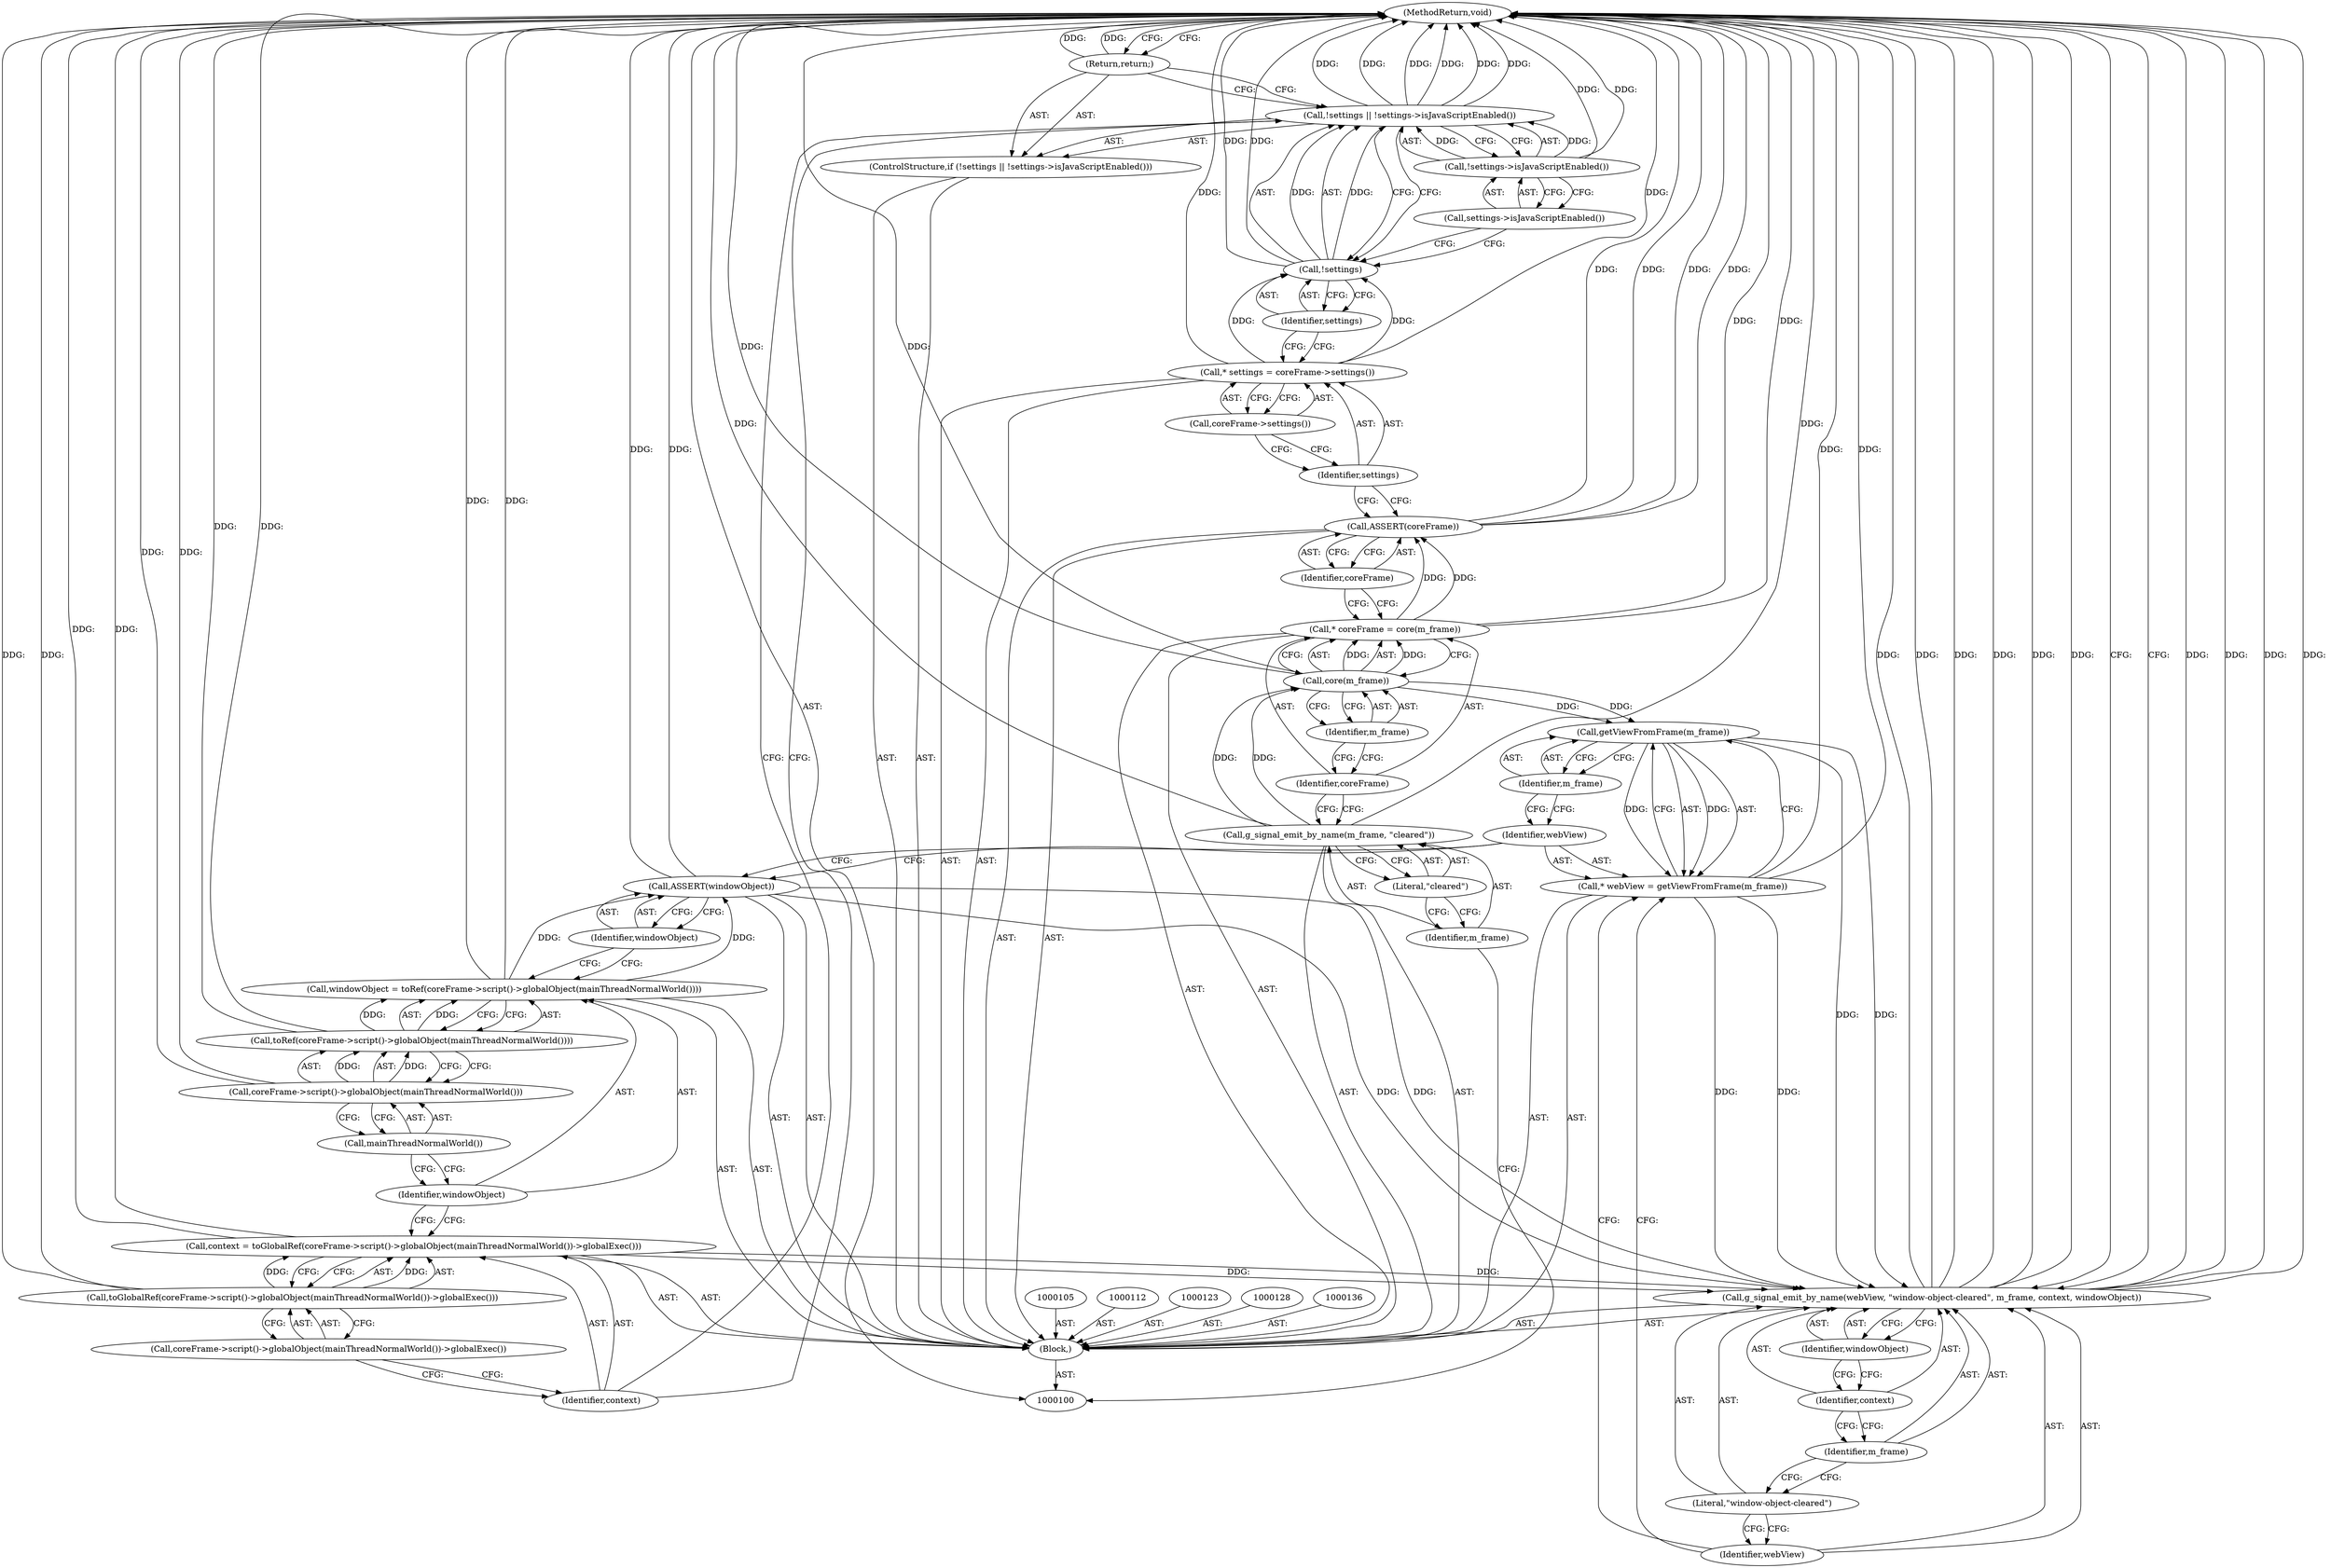 digraph "0_Chrome_a0af50481db56aa780942e8595a20c36b2c34f5c" {
"1000147" [label="(MethodReturn,void)"];
"1000122" [label="(Return,return;)"];
"1000124" [label="(Call,context = toGlobalRef(coreFrame->script()->globalObject(mainThreadNormalWorld())->globalExec()))"];
"1000125" [label="(Identifier,context)"];
"1000126" [label="(Call,toGlobalRef(coreFrame->script()->globalObject(mainThreadNormalWorld())->globalExec()))"];
"1000127" [label="(Call,coreFrame->script()->globalObject(mainThreadNormalWorld())->globalExec())"];
"1000129" [label="(Call,windowObject = toRef(coreFrame->script()->globalObject(mainThreadNormalWorld())))"];
"1000130" [label="(Identifier,windowObject)"];
"1000131" [label="(Call,toRef(coreFrame->script()->globalObject(mainThreadNormalWorld())))"];
"1000132" [label="(Call,coreFrame->script()->globalObject(mainThreadNormalWorld()))"];
"1000133" [label="(Call,mainThreadNormalWorld())"];
"1000135" [label="(Identifier,windowObject)"];
"1000134" [label="(Call,ASSERT(windowObject))"];
"1000137" [label="(Call,* webView = getViewFromFrame(m_frame))"];
"1000138" [label="(Identifier,webView)"];
"1000139" [label="(Call,getViewFromFrame(m_frame))"];
"1000140" [label="(Identifier,m_frame)"];
"1000142" [label="(Identifier,webView)"];
"1000143" [label="(Literal,\"window-object-cleared\")"];
"1000141" [label="(Call,g_signal_emit_by_name(webView, \"window-object-cleared\", m_frame, context, windowObject))"];
"1000144" [label="(Identifier,m_frame)"];
"1000145" [label="(Identifier,context)"];
"1000146" [label="(Identifier,windowObject)"];
"1000101" [label="(Block,)"];
"1000103" [label="(Identifier,m_frame)"];
"1000104" [label="(Literal,\"cleared\")"];
"1000102" [label="(Call,g_signal_emit_by_name(m_frame, \"cleared\"))"];
"1000107" [label="(Identifier,coreFrame)"];
"1000108" [label="(Call,core(m_frame))"];
"1000109" [label="(Identifier,m_frame)"];
"1000106" [label="(Call,* coreFrame = core(m_frame))"];
"1000111" [label="(Identifier,coreFrame)"];
"1000110" [label="(Call,ASSERT(coreFrame))"];
"1000113" [label="(Call,* settings = coreFrame->settings())"];
"1000114" [label="(Identifier,settings)"];
"1000115" [label="(Call,coreFrame->settings())"];
"1000120" [label="(Call,!settings->isJavaScriptEnabled())"];
"1000121" [label="(Call,settings->isJavaScriptEnabled())"];
"1000116" [label="(ControlStructure,if (!settings || !settings->isJavaScriptEnabled()))"];
"1000117" [label="(Call,!settings || !settings->isJavaScriptEnabled())"];
"1000118" [label="(Call,!settings)"];
"1000119" [label="(Identifier,settings)"];
"1000147" -> "1000100"  [label="AST: "];
"1000147" -> "1000122"  [label="CFG: "];
"1000147" -> "1000141"  [label="CFG: "];
"1000122" -> "1000147"  [label="DDG: "];
"1000117" -> "1000147"  [label="DDG: "];
"1000117" -> "1000147"  [label="DDG: "];
"1000117" -> "1000147"  [label="DDG: "];
"1000124" -> "1000147"  [label="DDG: "];
"1000141" -> "1000147"  [label="DDG: "];
"1000141" -> "1000147"  [label="DDG: "];
"1000141" -> "1000147"  [label="DDG: "];
"1000141" -> "1000147"  [label="DDG: "];
"1000141" -> "1000147"  [label="DDG: "];
"1000106" -> "1000147"  [label="DDG: "];
"1000126" -> "1000147"  [label="DDG: "];
"1000118" -> "1000147"  [label="DDG: "];
"1000110" -> "1000147"  [label="DDG: "];
"1000110" -> "1000147"  [label="DDG: "];
"1000131" -> "1000147"  [label="DDG: "];
"1000137" -> "1000147"  [label="DDG: "];
"1000134" -> "1000147"  [label="DDG: "];
"1000113" -> "1000147"  [label="DDG: "];
"1000120" -> "1000147"  [label="DDG: "];
"1000132" -> "1000147"  [label="DDG: "];
"1000102" -> "1000147"  [label="DDG: "];
"1000108" -> "1000147"  [label="DDG: "];
"1000129" -> "1000147"  [label="DDG: "];
"1000122" -> "1000116"  [label="AST: "];
"1000122" -> "1000117"  [label="CFG: "];
"1000147" -> "1000122"  [label="CFG: "];
"1000122" -> "1000147"  [label="DDG: "];
"1000124" -> "1000101"  [label="AST: "];
"1000124" -> "1000126"  [label="CFG: "];
"1000125" -> "1000124"  [label="AST: "];
"1000126" -> "1000124"  [label="AST: "];
"1000130" -> "1000124"  [label="CFG: "];
"1000124" -> "1000147"  [label="DDG: "];
"1000126" -> "1000124"  [label="DDG: "];
"1000124" -> "1000141"  [label="DDG: "];
"1000125" -> "1000124"  [label="AST: "];
"1000125" -> "1000117"  [label="CFG: "];
"1000127" -> "1000125"  [label="CFG: "];
"1000126" -> "1000124"  [label="AST: "];
"1000126" -> "1000127"  [label="CFG: "];
"1000127" -> "1000126"  [label="AST: "];
"1000124" -> "1000126"  [label="CFG: "];
"1000126" -> "1000147"  [label="DDG: "];
"1000126" -> "1000124"  [label="DDG: "];
"1000127" -> "1000126"  [label="AST: "];
"1000127" -> "1000125"  [label="CFG: "];
"1000126" -> "1000127"  [label="CFG: "];
"1000129" -> "1000101"  [label="AST: "];
"1000129" -> "1000131"  [label="CFG: "];
"1000130" -> "1000129"  [label="AST: "];
"1000131" -> "1000129"  [label="AST: "];
"1000135" -> "1000129"  [label="CFG: "];
"1000129" -> "1000147"  [label="DDG: "];
"1000131" -> "1000129"  [label="DDG: "];
"1000129" -> "1000134"  [label="DDG: "];
"1000130" -> "1000129"  [label="AST: "];
"1000130" -> "1000124"  [label="CFG: "];
"1000133" -> "1000130"  [label="CFG: "];
"1000131" -> "1000129"  [label="AST: "];
"1000131" -> "1000132"  [label="CFG: "];
"1000132" -> "1000131"  [label="AST: "];
"1000129" -> "1000131"  [label="CFG: "];
"1000131" -> "1000147"  [label="DDG: "];
"1000131" -> "1000129"  [label="DDG: "];
"1000132" -> "1000131"  [label="DDG: "];
"1000132" -> "1000131"  [label="AST: "];
"1000132" -> "1000133"  [label="CFG: "];
"1000133" -> "1000132"  [label="AST: "];
"1000131" -> "1000132"  [label="CFG: "];
"1000132" -> "1000147"  [label="DDG: "];
"1000132" -> "1000131"  [label="DDG: "];
"1000133" -> "1000132"  [label="AST: "];
"1000133" -> "1000130"  [label="CFG: "];
"1000132" -> "1000133"  [label="CFG: "];
"1000135" -> "1000134"  [label="AST: "];
"1000135" -> "1000129"  [label="CFG: "];
"1000134" -> "1000135"  [label="CFG: "];
"1000134" -> "1000101"  [label="AST: "];
"1000134" -> "1000135"  [label="CFG: "];
"1000135" -> "1000134"  [label="AST: "];
"1000138" -> "1000134"  [label="CFG: "];
"1000134" -> "1000147"  [label="DDG: "];
"1000129" -> "1000134"  [label="DDG: "];
"1000134" -> "1000141"  [label="DDG: "];
"1000137" -> "1000101"  [label="AST: "];
"1000137" -> "1000139"  [label="CFG: "];
"1000138" -> "1000137"  [label="AST: "];
"1000139" -> "1000137"  [label="AST: "];
"1000142" -> "1000137"  [label="CFG: "];
"1000137" -> "1000147"  [label="DDG: "];
"1000139" -> "1000137"  [label="DDG: "];
"1000137" -> "1000141"  [label="DDG: "];
"1000138" -> "1000137"  [label="AST: "];
"1000138" -> "1000134"  [label="CFG: "];
"1000140" -> "1000138"  [label="CFG: "];
"1000139" -> "1000137"  [label="AST: "];
"1000139" -> "1000140"  [label="CFG: "];
"1000140" -> "1000139"  [label="AST: "];
"1000137" -> "1000139"  [label="CFG: "];
"1000139" -> "1000137"  [label="DDG: "];
"1000108" -> "1000139"  [label="DDG: "];
"1000139" -> "1000141"  [label="DDG: "];
"1000140" -> "1000139"  [label="AST: "];
"1000140" -> "1000138"  [label="CFG: "];
"1000139" -> "1000140"  [label="CFG: "];
"1000142" -> "1000141"  [label="AST: "];
"1000142" -> "1000137"  [label="CFG: "];
"1000143" -> "1000142"  [label="CFG: "];
"1000143" -> "1000141"  [label="AST: "];
"1000143" -> "1000142"  [label="CFG: "];
"1000144" -> "1000143"  [label="CFG: "];
"1000141" -> "1000101"  [label="AST: "];
"1000141" -> "1000146"  [label="CFG: "];
"1000142" -> "1000141"  [label="AST: "];
"1000143" -> "1000141"  [label="AST: "];
"1000144" -> "1000141"  [label="AST: "];
"1000145" -> "1000141"  [label="AST: "];
"1000146" -> "1000141"  [label="AST: "];
"1000147" -> "1000141"  [label="CFG: "];
"1000141" -> "1000147"  [label="DDG: "];
"1000141" -> "1000147"  [label="DDG: "];
"1000141" -> "1000147"  [label="DDG: "];
"1000141" -> "1000147"  [label="DDG: "];
"1000141" -> "1000147"  [label="DDG: "];
"1000137" -> "1000141"  [label="DDG: "];
"1000139" -> "1000141"  [label="DDG: "];
"1000124" -> "1000141"  [label="DDG: "];
"1000134" -> "1000141"  [label="DDG: "];
"1000144" -> "1000141"  [label="AST: "];
"1000144" -> "1000143"  [label="CFG: "];
"1000145" -> "1000144"  [label="CFG: "];
"1000145" -> "1000141"  [label="AST: "];
"1000145" -> "1000144"  [label="CFG: "];
"1000146" -> "1000145"  [label="CFG: "];
"1000146" -> "1000141"  [label="AST: "];
"1000146" -> "1000145"  [label="CFG: "];
"1000141" -> "1000146"  [label="CFG: "];
"1000101" -> "1000100"  [label="AST: "];
"1000102" -> "1000101"  [label="AST: "];
"1000105" -> "1000101"  [label="AST: "];
"1000106" -> "1000101"  [label="AST: "];
"1000110" -> "1000101"  [label="AST: "];
"1000112" -> "1000101"  [label="AST: "];
"1000113" -> "1000101"  [label="AST: "];
"1000116" -> "1000101"  [label="AST: "];
"1000123" -> "1000101"  [label="AST: "];
"1000124" -> "1000101"  [label="AST: "];
"1000128" -> "1000101"  [label="AST: "];
"1000129" -> "1000101"  [label="AST: "];
"1000134" -> "1000101"  [label="AST: "];
"1000136" -> "1000101"  [label="AST: "];
"1000137" -> "1000101"  [label="AST: "];
"1000141" -> "1000101"  [label="AST: "];
"1000103" -> "1000102"  [label="AST: "];
"1000103" -> "1000100"  [label="CFG: "];
"1000104" -> "1000103"  [label="CFG: "];
"1000104" -> "1000102"  [label="AST: "];
"1000104" -> "1000103"  [label="CFG: "];
"1000102" -> "1000104"  [label="CFG: "];
"1000102" -> "1000101"  [label="AST: "];
"1000102" -> "1000104"  [label="CFG: "];
"1000103" -> "1000102"  [label="AST: "];
"1000104" -> "1000102"  [label="AST: "];
"1000107" -> "1000102"  [label="CFG: "];
"1000102" -> "1000147"  [label="DDG: "];
"1000102" -> "1000108"  [label="DDG: "];
"1000107" -> "1000106"  [label="AST: "];
"1000107" -> "1000102"  [label="CFG: "];
"1000109" -> "1000107"  [label="CFG: "];
"1000108" -> "1000106"  [label="AST: "];
"1000108" -> "1000109"  [label="CFG: "];
"1000109" -> "1000108"  [label="AST: "];
"1000106" -> "1000108"  [label="CFG: "];
"1000108" -> "1000147"  [label="DDG: "];
"1000108" -> "1000106"  [label="DDG: "];
"1000102" -> "1000108"  [label="DDG: "];
"1000108" -> "1000139"  [label="DDG: "];
"1000109" -> "1000108"  [label="AST: "];
"1000109" -> "1000107"  [label="CFG: "];
"1000108" -> "1000109"  [label="CFG: "];
"1000106" -> "1000101"  [label="AST: "];
"1000106" -> "1000108"  [label="CFG: "];
"1000107" -> "1000106"  [label="AST: "];
"1000108" -> "1000106"  [label="AST: "];
"1000111" -> "1000106"  [label="CFG: "];
"1000106" -> "1000147"  [label="DDG: "];
"1000108" -> "1000106"  [label="DDG: "];
"1000106" -> "1000110"  [label="DDG: "];
"1000111" -> "1000110"  [label="AST: "];
"1000111" -> "1000106"  [label="CFG: "];
"1000110" -> "1000111"  [label="CFG: "];
"1000110" -> "1000101"  [label="AST: "];
"1000110" -> "1000111"  [label="CFG: "];
"1000111" -> "1000110"  [label="AST: "];
"1000114" -> "1000110"  [label="CFG: "];
"1000110" -> "1000147"  [label="DDG: "];
"1000110" -> "1000147"  [label="DDG: "];
"1000106" -> "1000110"  [label="DDG: "];
"1000113" -> "1000101"  [label="AST: "];
"1000113" -> "1000115"  [label="CFG: "];
"1000114" -> "1000113"  [label="AST: "];
"1000115" -> "1000113"  [label="AST: "];
"1000119" -> "1000113"  [label="CFG: "];
"1000113" -> "1000147"  [label="DDG: "];
"1000113" -> "1000118"  [label="DDG: "];
"1000114" -> "1000113"  [label="AST: "];
"1000114" -> "1000110"  [label="CFG: "];
"1000115" -> "1000114"  [label="CFG: "];
"1000115" -> "1000113"  [label="AST: "];
"1000115" -> "1000114"  [label="CFG: "];
"1000113" -> "1000115"  [label="CFG: "];
"1000120" -> "1000117"  [label="AST: "];
"1000120" -> "1000121"  [label="CFG: "];
"1000121" -> "1000120"  [label="AST: "];
"1000117" -> "1000120"  [label="CFG: "];
"1000120" -> "1000147"  [label="DDG: "];
"1000120" -> "1000117"  [label="DDG: "];
"1000121" -> "1000120"  [label="AST: "];
"1000121" -> "1000118"  [label="CFG: "];
"1000120" -> "1000121"  [label="CFG: "];
"1000116" -> "1000101"  [label="AST: "];
"1000117" -> "1000116"  [label="AST: "];
"1000122" -> "1000116"  [label="AST: "];
"1000117" -> "1000116"  [label="AST: "];
"1000117" -> "1000118"  [label="CFG: "];
"1000117" -> "1000120"  [label="CFG: "];
"1000118" -> "1000117"  [label="AST: "];
"1000120" -> "1000117"  [label="AST: "];
"1000122" -> "1000117"  [label="CFG: "];
"1000125" -> "1000117"  [label="CFG: "];
"1000117" -> "1000147"  [label="DDG: "];
"1000117" -> "1000147"  [label="DDG: "];
"1000117" -> "1000147"  [label="DDG: "];
"1000118" -> "1000117"  [label="DDG: "];
"1000120" -> "1000117"  [label="DDG: "];
"1000118" -> "1000117"  [label="AST: "];
"1000118" -> "1000119"  [label="CFG: "];
"1000119" -> "1000118"  [label="AST: "];
"1000121" -> "1000118"  [label="CFG: "];
"1000117" -> "1000118"  [label="CFG: "];
"1000118" -> "1000147"  [label="DDG: "];
"1000118" -> "1000117"  [label="DDG: "];
"1000113" -> "1000118"  [label="DDG: "];
"1000119" -> "1000118"  [label="AST: "];
"1000119" -> "1000113"  [label="CFG: "];
"1000118" -> "1000119"  [label="CFG: "];
}
